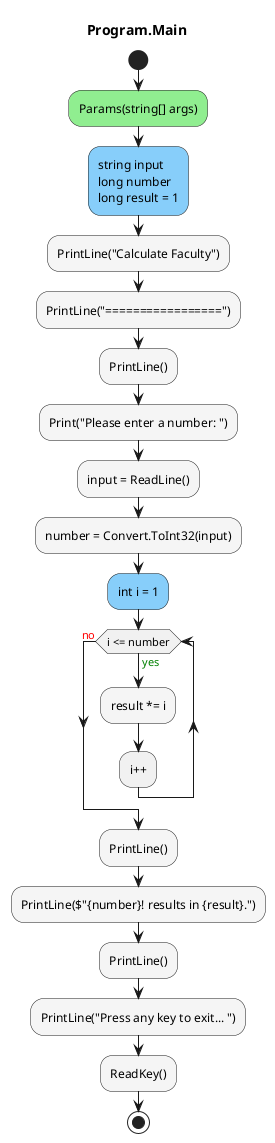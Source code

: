 @startuml Program.Main
title Program.Main
start
#LightGreen:Params(string[] args);
#LightSkyBlue:string input\nlong number\nlong result = 1;
#WhiteSmoke:PrintLine("Calculate Faculty");
#WhiteSmoke:PrintLine("=================");
#WhiteSmoke:PrintLine();
#WhiteSmoke:Print("Please enter a number: ");
#WhiteSmoke:input = ReadLine();
#WhiteSmoke:number = Convert.ToInt32(input);
#LightSkyBlue:int i = 1;
while (i <= number) is (<color:green>yes)
        #WhiteSmoke:result *= i;
:i++;
endwhile (<color:red>no)
#WhiteSmoke:PrintLine();
#WhiteSmoke:PrintLine($"{number}! results in {result}.");
#WhiteSmoke:PrintLine();
#WhiteSmoke:PrintLine("Press any key to exit... ");
#WhiteSmoke:ReadKey();
stop
@enduml
